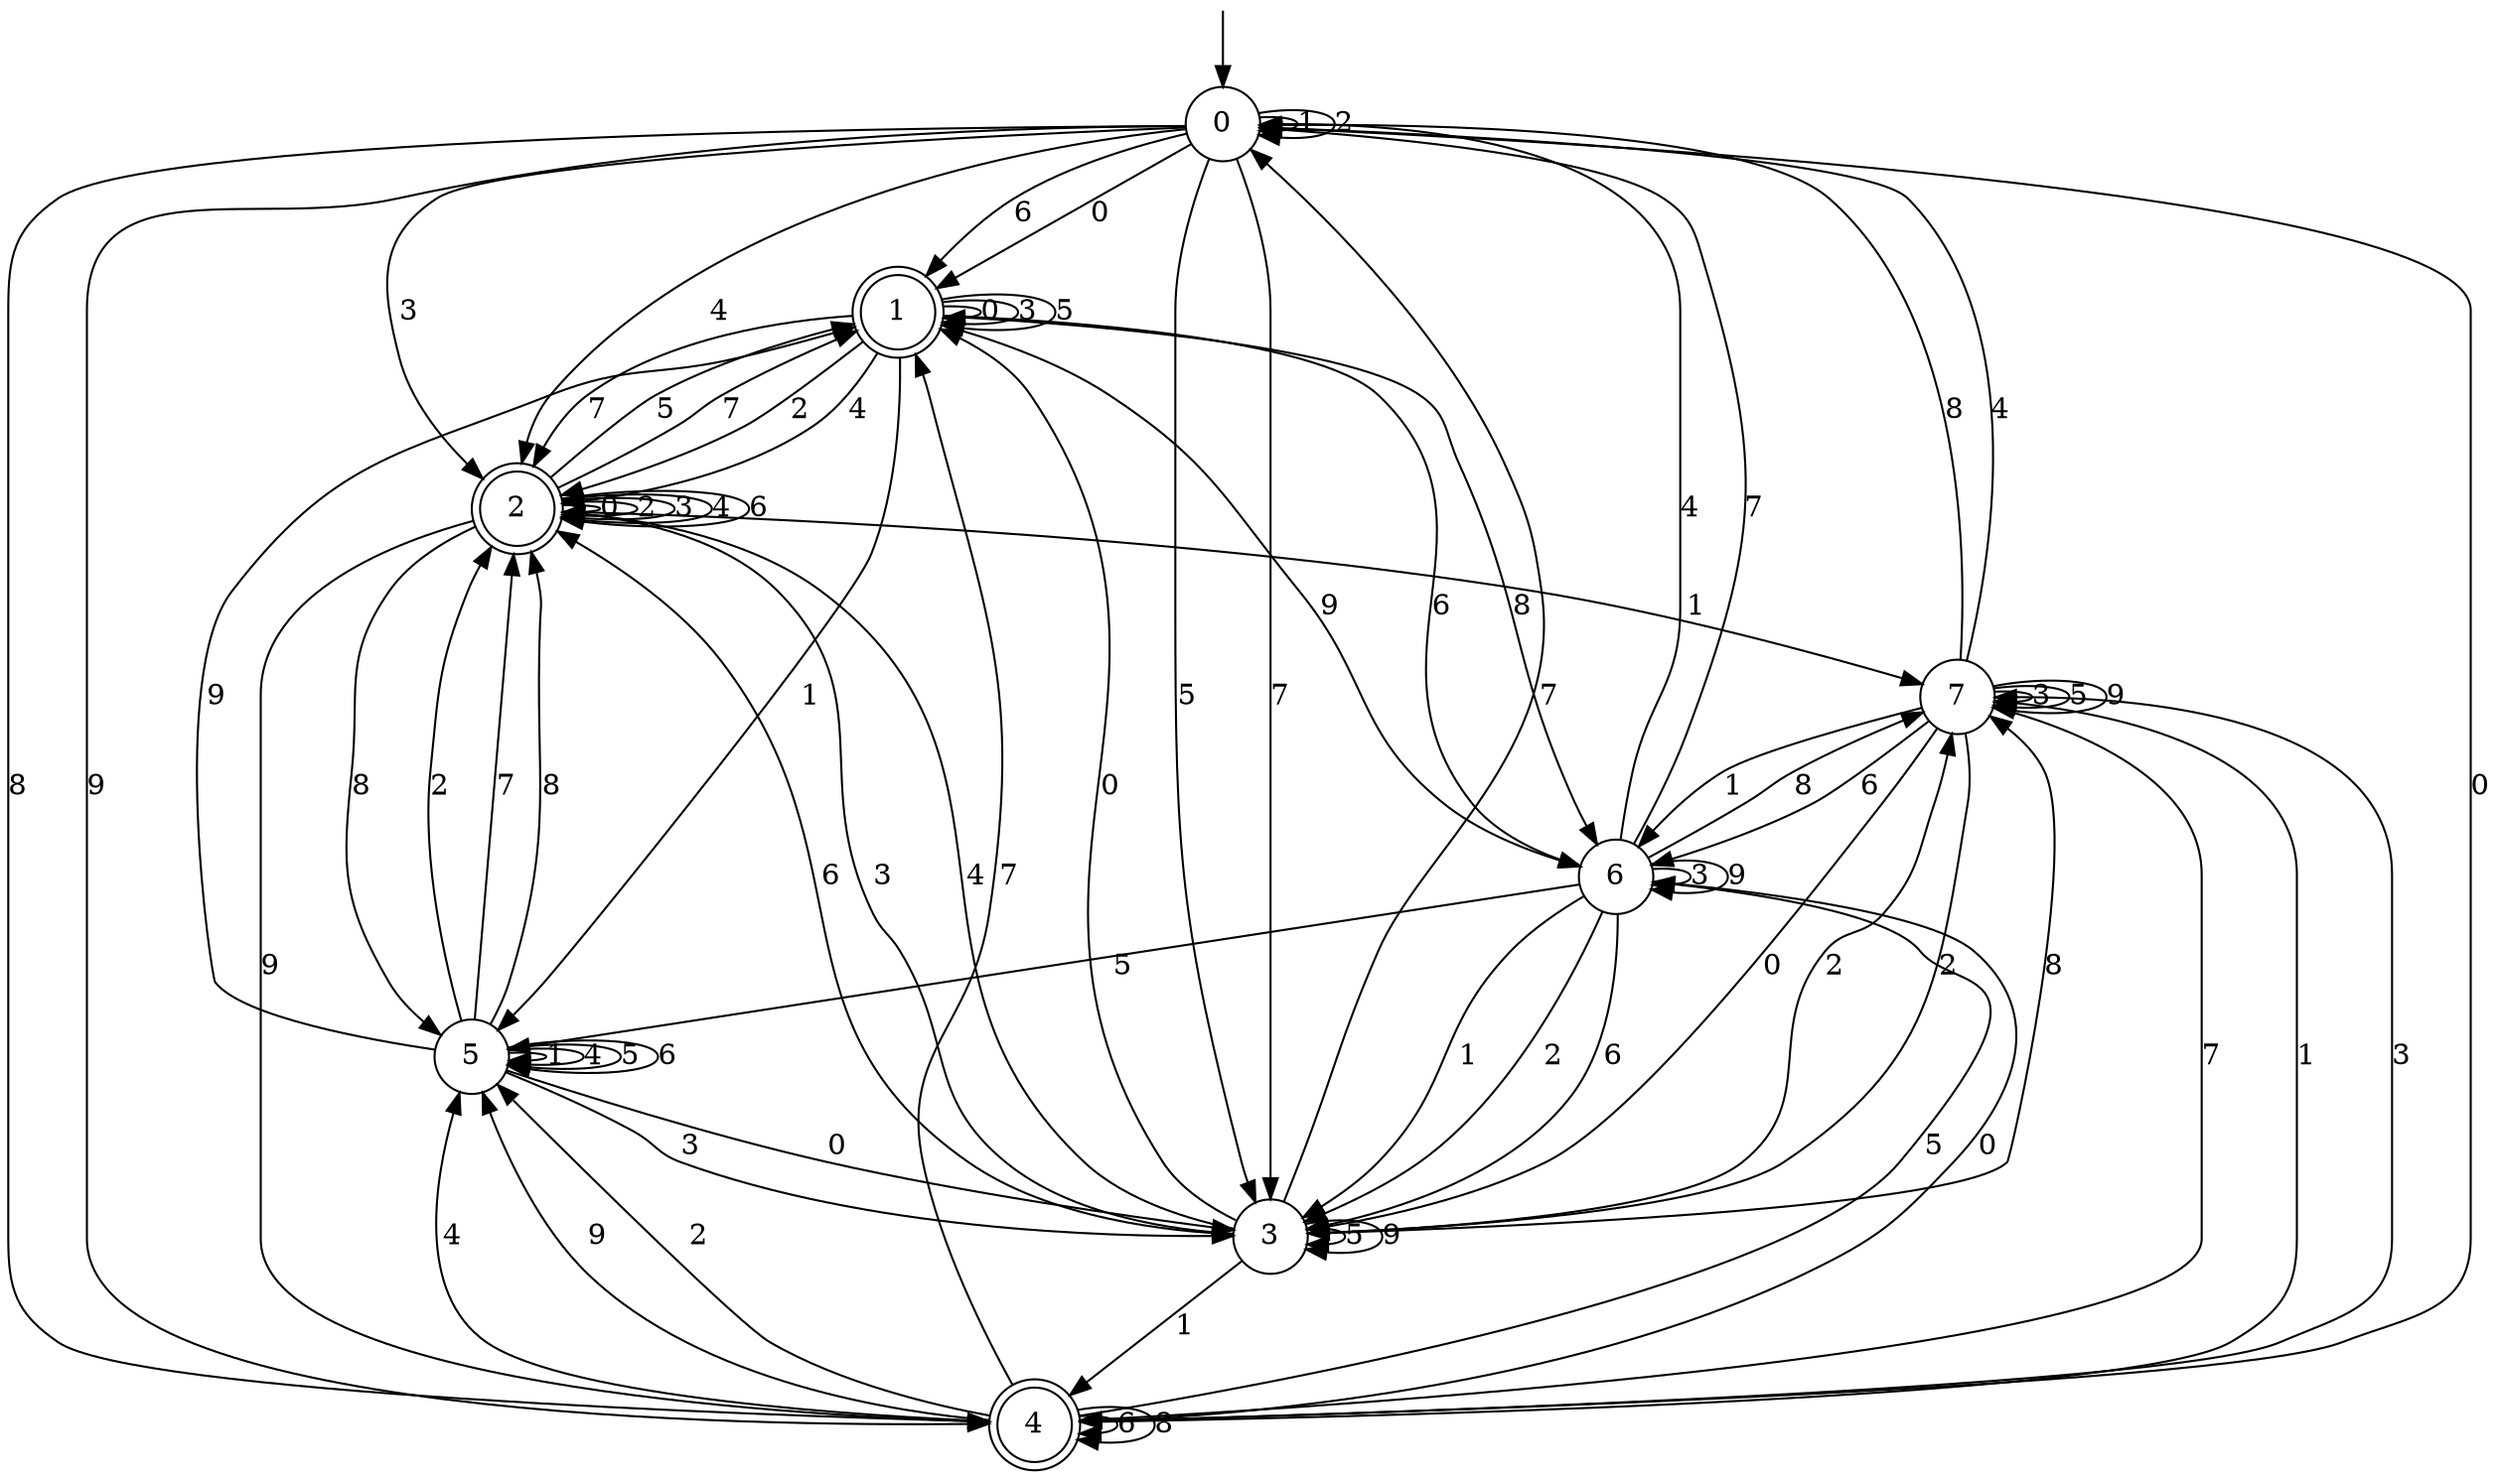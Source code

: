 digraph g {

	s0 [shape="circle" label="0"];
	s1 [shape="doublecircle" label="1"];
	s2 [shape="doublecircle" label="2"];
	s3 [shape="circle" label="3"];
	s4 [shape="doublecircle" label="4"];
	s5 [shape="circle" label="5"];
	s6 [shape="circle" label="6"];
	s7 [shape="circle" label="7"];
	s0 -> s1 [label="0"];
	s0 -> s0 [label="1"];
	s0 -> s0 [label="2"];
	s0 -> s2 [label="3"];
	s0 -> s2 [label="4"];
	s0 -> s3 [label="5"];
	s0 -> s1 [label="6"];
	s0 -> s3 [label="7"];
	s0 -> s4 [label="8"];
	s0 -> s4 [label="9"];
	s1 -> s1 [label="0"];
	s1 -> s5 [label="1"];
	s1 -> s2 [label="2"];
	s1 -> s1 [label="3"];
	s1 -> s2 [label="4"];
	s1 -> s1 [label="5"];
	s1 -> s6 [label="6"];
	s1 -> s2 [label="7"];
	s1 -> s6 [label="8"];
	s1 -> s6 [label="9"];
	s2 -> s2 [label="0"];
	s2 -> s7 [label="1"];
	s2 -> s2 [label="2"];
	s2 -> s2 [label="3"];
	s2 -> s2 [label="4"];
	s2 -> s1 [label="5"];
	s2 -> s2 [label="6"];
	s2 -> s1 [label="7"];
	s2 -> s5 [label="8"];
	s2 -> s4 [label="9"];
	s3 -> s1 [label="0"];
	s3 -> s4 [label="1"];
	s3 -> s7 [label="2"];
	s3 -> s2 [label="3"];
	s3 -> s2 [label="4"];
	s3 -> s3 [label="5"];
	s3 -> s2 [label="6"];
	s3 -> s0 [label="7"];
	s3 -> s7 [label="8"];
	s3 -> s3 [label="9"];
	s4 -> s0 [label="0"];
	s4 -> s7 [label="1"];
	s4 -> s5 [label="2"];
	s4 -> s7 [label="3"];
	s4 -> s5 [label="4"];
	s4 -> s6 [label="5"];
	s4 -> s4 [label="6"];
	s4 -> s1 [label="7"];
	s4 -> s4 [label="8"];
	s4 -> s5 [label="9"];
	s5 -> s3 [label="0"];
	s5 -> s5 [label="1"];
	s5 -> s2 [label="2"];
	s5 -> s3 [label="3"];
	s5 -> s5 [label="4"];
	s5 -> s5 [label="5"];
	s5 -> s5 [label="6"];
	s5 -> s2 [label="7"];
	s5 -> s2 [label="8"];
	s5 -> s1 [label="9"];
	s6 -> s4 [label="0"];
	s6 -> s3 [label="1"];
	s6 -> s3 [label="2"];
	s6 -> s6 [label="3"];
	s6 -> s0 [label="4"];
	s6 -> s5 [label="5"];
	s6 -> s3 [label="6"];
	s6 -> s0 [label="7"];
	s6 -> s7 [label="8"];
	s6 -> s6 [label="9"];
	s7 -> s3 [label="0"];
	s7 -> s6 [label="1"];
	s7 -> s3 [label="2"];
	s7 -> s7 [label="3"];
	s7 -> s0 [label="4"];
	s7 -> s7 [label="5"];
	s7 -> s6 [label="6"];
	s7 -> s4 [label="7"];
	s7 -> s0 [label="8"];
	s7 -> s7 [label="9"];

__start0 [label="" shape="none" width="0" height="0"];
__start0 -> s0;

}
